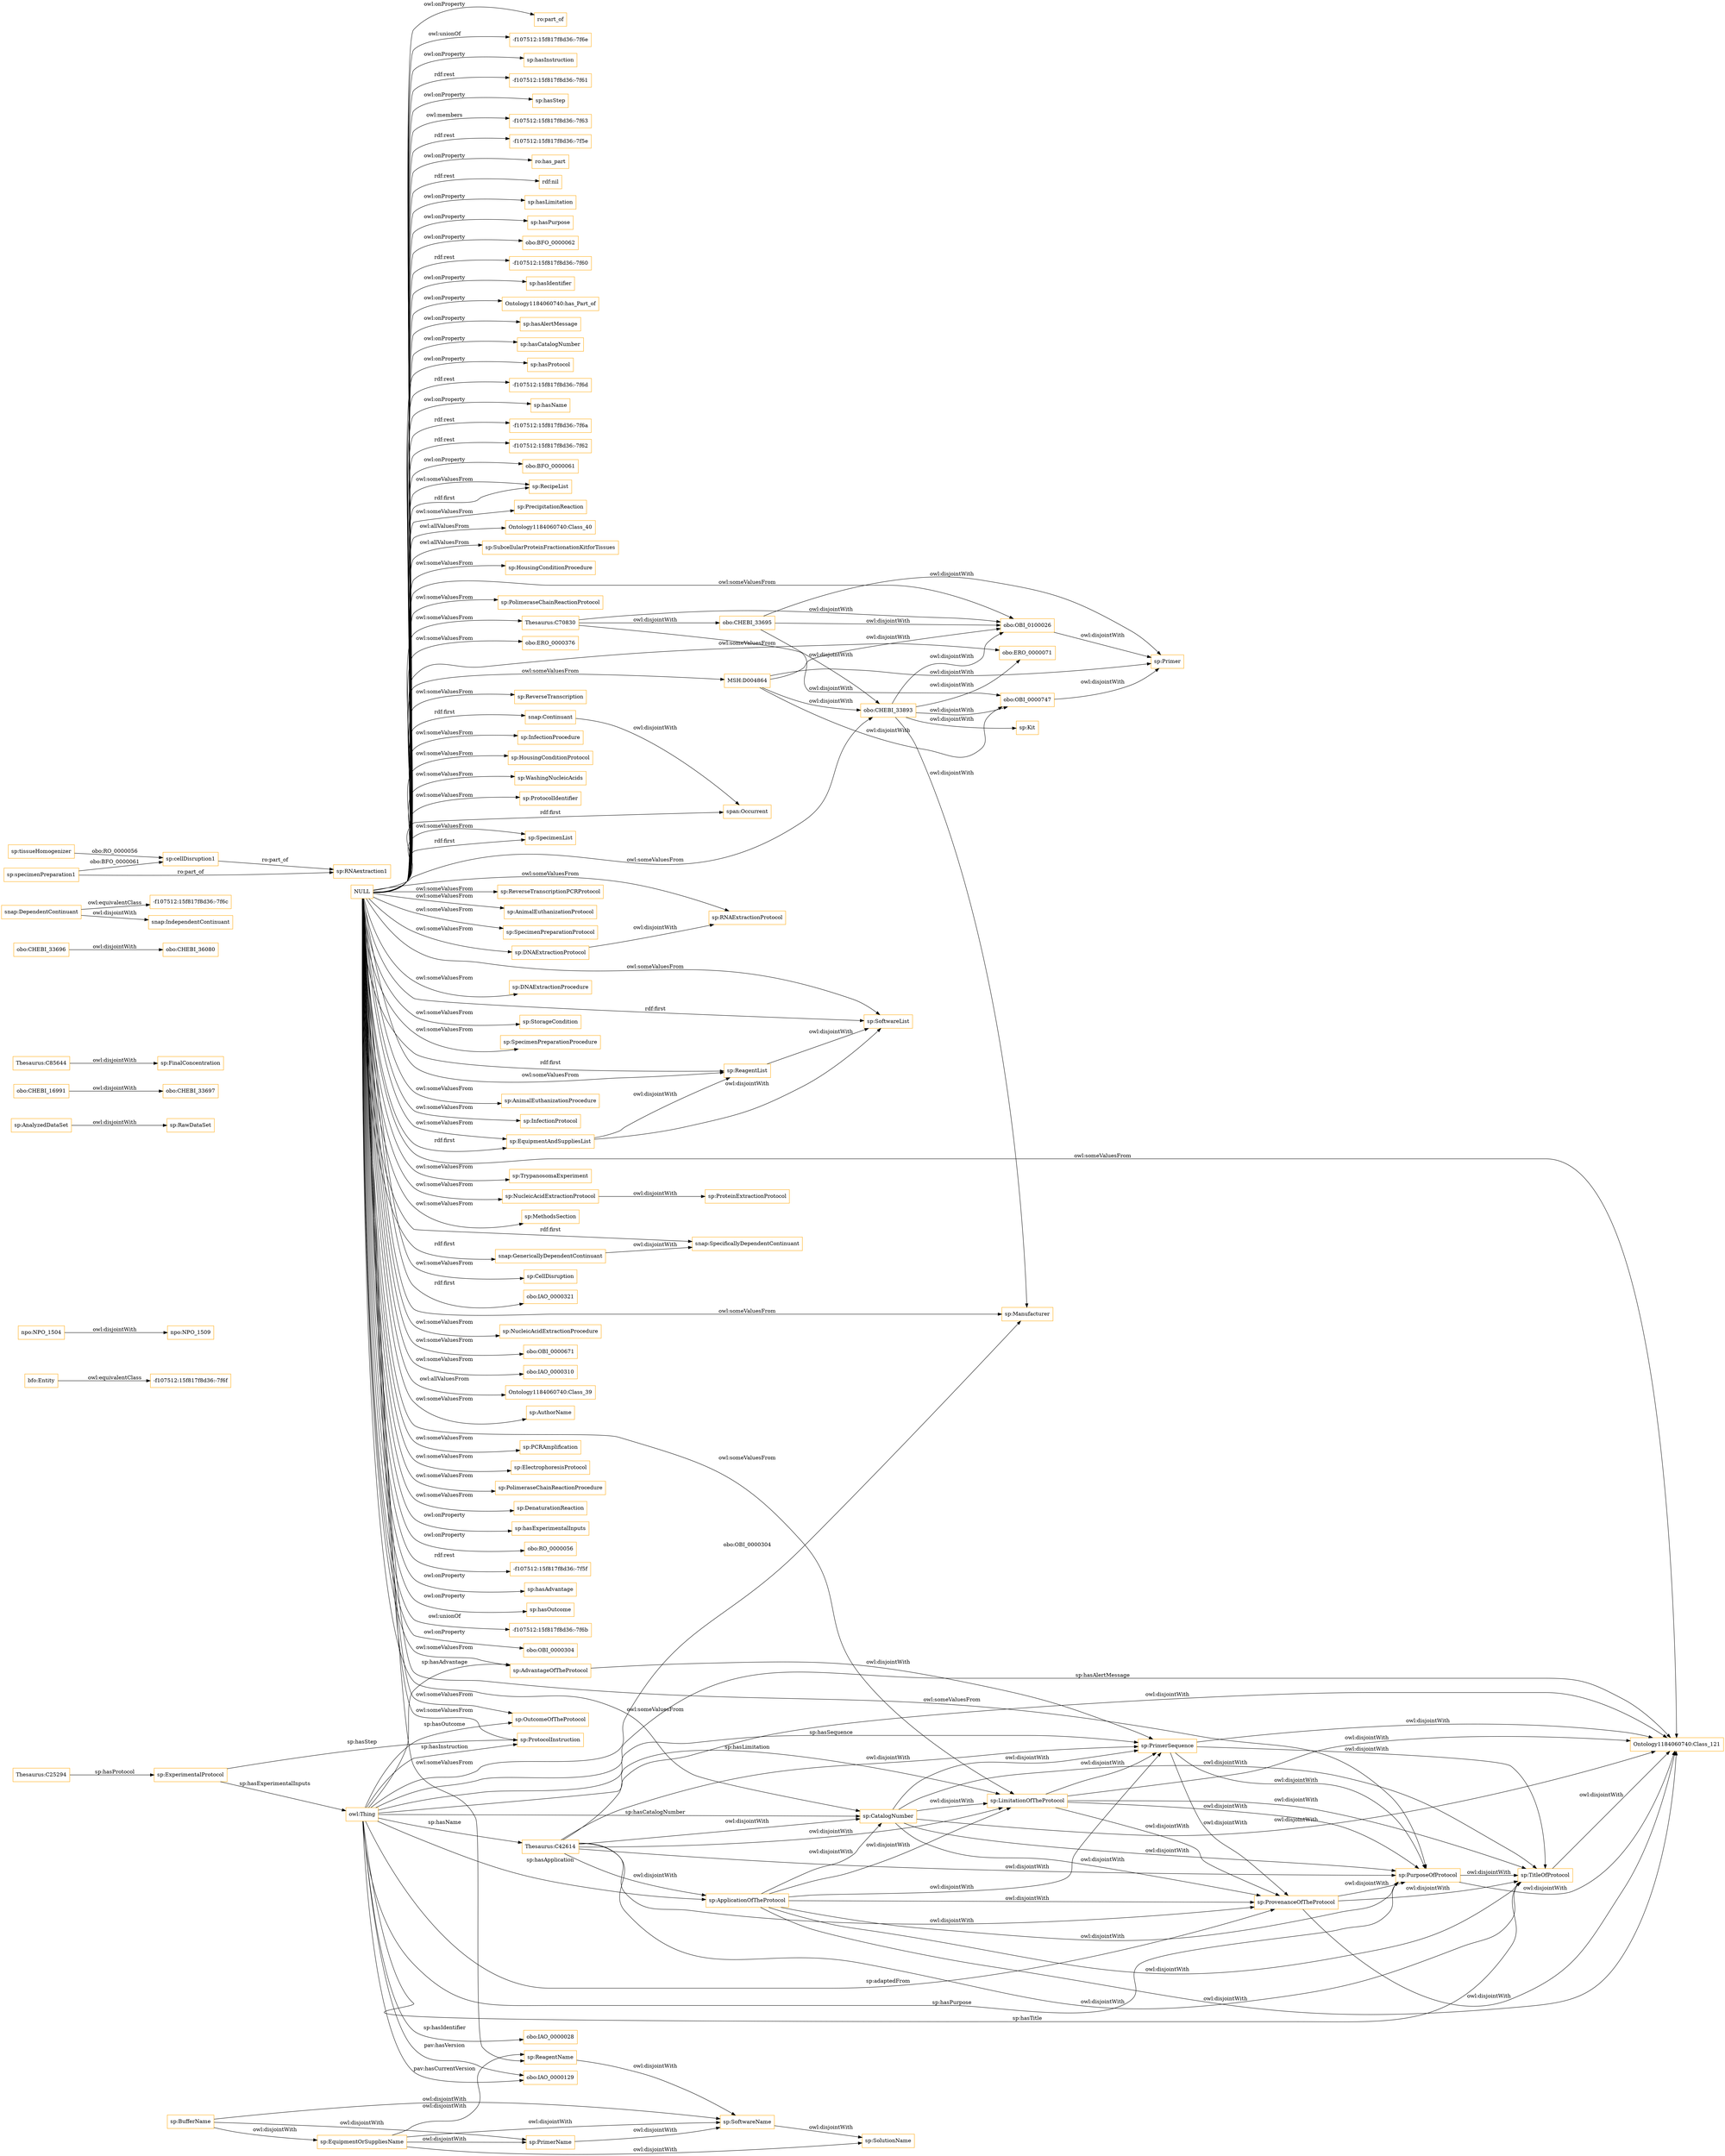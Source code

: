 digraph ar2dtool_diagram { 
rankdir=LR;
size="1501"
node [shape = rectangle, color="orange"]; "sp:RecipeList" "sp:PrecipitationReaction" "Ontology1184060740:Class_40" "bfo:Entity" "npo:NPO_1504" "sp:SubcellularProteinFractionationKitforTissues" "sp:EquipmentOrSuppliesName" "sp:HousingConditionProcedure" "sp:AdvantageOfTheProtocol" "Thesaurus:C70830" "sp:PrimerSequence" "sp:ProvenanceOfTheProtocol" "sp:PolimeraseChainReactionProtocol" "sp:RNAExtractionProtocol" "sp:ProtocolInstruction" "sp:RawDataSet" "obo:OBI_0000747" "obo:ERO_0000376" "obo:CHEBI_16991" "sp:CatalogNumber" "obo:CHEBI_33695" "Thesaurus:C85644" "span:Occurrent" "sp:ReverseTranscription" "Thesaurus:C42614" "sp:AnalyzedDataSet" "sp:EquipmentAndSuppliesList" "sp:Kit" "sp:InfectionProcedure" "sp:HousingConditionProtocol" "sp:WashingNucleicAcids" "obo:CHEBI_33697" "sp:ProtocolIdentifier" "obo:ERO_0000071" "sp:BufferName" "-f107512:15f817f8d36:-7f6f" "sp:SpecimenList" "snap:Continuant" "MSH:D004864" "npo:NPO_1509" "sp:ReagentName" "sp:ApplicationOfTheProtocol" "sp:ReverseTranscriptionPCRProtocol" "sp:AnimalEuthanizationProtocol" "sp:SpecimenPreparationProtocol" "sp:ReagentList" "obo:IAO_0000028" "sp:DNAExtractionProcedure" "obo:IAO_0000129" "sp:PurposeOfProtocol" "sp:StorageCondition" "sp:SpecimenPreparationProcedure" "sp:SoftwareList" "obo:CHEBI_36080" "sp:ExperimentalProtocol" "sp:AnimalEuthanizationProcedure" "sp:InfectionProtocol" "sp:NucleicAcidExtractionProtocol" "sp:TrypanosomaExperiment" "sp:SolutionName" "obo:CHEBI_33696" "obo:CHEBI_33893" "sp:MethodsSection" "sp:DNAExtractionProtocol" "sp:TitleOfProtocol" "snap:SpecificallyDependentContinuant" "Ontology1184060740:Class_121" "sp:CellDisruption" "obo:IAO_0000321" "snap:GenericallyDependentContinuant" "-f107512:15f817f8d36:-7f6c" "sp:Manufacturer" "Thesaurus:C25294" "sp:FinalConcentration" "sp:NucleicAcidExtractionProcedure" "obo:OBI_0100026" "obo:OBI_0000671" "sp:LimitationOfTheProtocol" "obo:IAO_0000310" "Ontology1184060740:Class_39" "sp:AuthorName" "sp:OutcomeOfTheProtocol" "sp:ProteinExtractionProtocol" "sp:PrimerName" "sp:PCRAmplification" "sp:SoftwareName" "sp:Primer" "snap:IndependentContinuant" "snap:DependentContinuant" "sp:ElectrophoresisProtocol" "sp:PolimeraseChainReactionProcedure" "sp:DenaturationReaction" ; /*classes style*/
	"obo:CHEBI_33893" -> "sp:Kit" [ label = "owl:disjointWith" ];
	"obo:CHEBI_33893" -> "obo:OBI_0000747" [ label = "owl:disjointWith" ];
	"obo:CHEBI_33893" -> "obo:OBI_0100026" [ label = "owl:disjointWith" ];
	"obo:CHEBI_33893" -> "obo:ERO_0000071" [ label = "owl:disjointWith" ];
	"obo:CHEBI_33893" -> "sp:Manufacturer" [ label = "owl:disjointWith" ];
	"sp:CatalogNumber" -> "sp:LimitationOfTheProtocol" [ label = "owl:disjointWith" ];
	"sp:CatalogNumber" -> "sp:PrimerSequence" [ label = "owl:disjointWith" ];
	"sp:CatalogNumber" -> "sp:ProvenanceOfTheProtocol" [ label = "owl:disjointWith" ];
	"sp:CatalogNumber" -> "Ontology1184060740:Class_121" [ label = "owl:disjointWith" ];
	"sp:CatalogNumber" -> "sp:TitleOfProtocol" [ label = "owl:disjointWith" ];
	"sp:CatalogNumber" -> "sp:PurposeOfProtocol" [ label = "owl:disjointWith" ];
	"sp:AnalyzedDataSet" -> "sp:RawDataSet" [ label = "owl:disjointWith" ];
	"sp:EquipmentAndSuppliesList" -> "sp:SoftwareList" [ label = "owl:disjointWith" ];
	"sp:EquipmentAndSuppliesList" -> "sp:ReagentList" [ label = "owl:disjointWith" ];
	"sp:EquipmentOrSuppliesName" -> "sp:SolutionName" [ label = "owl:disjointWith" ];
	"sp:EquipmentOrSuppliesName" -> "sp:SoftwareName" [ label = "owl:disjointWith" ];
	"sp:EquipmentOrSuppliesName" -> "sp:ReagentName" [ label = "owl:disjointWith" ];
	"sp:EquipmentOrSuppliesName" -> "sp:PrimerName" [ label = "owl:disjointWith" ];
	"sp:ReagentList" -> "sp:SoftwareList" [ label = "owl:disjointWith" ];
	"sp:tissueHomogenizer" -> "sp:cellDisruption1" [ label = "obo:RO_0000056" ];
	"sp:LimitationOfTheProtocol" -> "sp:PurposeOfProtocol" [ label = "owl:disjointWith" ];
	"sp:LimitationOfTheProtocol" -> "sp:PrimerSequence" [ label = "owl:disjointWith" ];
	"sp:LimitationOfTheProtocol" -> "Ontology1184060740:Class_121" [ label = "owl:disjointWith" ];
	"sp:LimitationOfTheProtocol" -> "sp:ProvenanceOfTheProtocol" [ label = "owl:disjointWith" ];
	"sp:LimitationOfTheProtocol" -> "sp:TitleOfProtocol" [ label = "owl:disjointWith" ];
	"obo:CHEBI_16991" -> "obo:CHEBI_33697" [ label = "owl:disjointWith" ];
	"Thesaurus:C70830" -> "obo:OBI_0100026" [ label = "owl:disjointWith" ];
	"Thesaurus:C70830" -> "obo:OBI_0000747" [ label = "owl:disjointWith" ];
	"Thesaurus:C70830" -> "obo:CHEBI_33695" [ label = "owl:disjointWith" ];
	"sp:NucleicAcidExtractionProtocol" -> "sp:ProteinExtractionProtocol" [ label = "owl:disjointWith" ];
	"MSH:D004864" -> "sp:Primer" [ label = "owl:disjointWith" ];
	"MSH:D004864" -> "obo:OBI_0100026" [ label = "owl:disjointWith" ];
	"MSH:D004864" -> "obo:CHEBI_33893" [ label = "owl:disjointWith" ];
	"MSH:D004864" -> "obo:OBI_0000747" [ label = "owl:disjointWith" ];
	"sp:AdvantageOfTheProtocol" -> "sp:PrimerSequence" [ label = "owl:disjointWith" ];
	"Thesaurus:C42614" -> "sp:LimitationOfTheProtocol" [ label = "owl:disjointWith" ];
	"Thesaurus:C42614" -> "sp:ProvenanceOfTheProtocol" [ label = "owl:disjointWith" ];
	"Thesaurus:C42614" -> "sp:CatalogNumber" [ label = "owl:disjointWith" ];
	"Thesaurus:C42614" -> "sp:PrimerSequence" [ label = "owl:disjointWith" ];
	"Thesaurus:C42614" -> "sp:TitleOfProtocol" [ label = "owl:disjointWith" ];
	"Thesaurus:C42614" -> "sp:PurposeOfProtocol" [ label = "owl:disjointWith" ];
	"Thesaurus:C42614" -> "Ontology1184060740:Class_121" [ label = "owl:disjointWith" ];
	"Thesaurus:C42614" -> "sp:ApplicationOfTheProtocol" [ label = "owl:disjointWith" ];
	"obo:OBI_0100026" -> "sp:Primer" [ label = "owl:disjointWith" ];
	"snap:GenericallyDependentContinuant" -> "snap:SpecificallyDependentContinuant" [ label = "owl:disjointWith" ];
	"snap:Continuant" -> "span:Occurrent" [ label = "owl:disjointWith" ];
	"sp:PurposeOfProtocol" -> "Ontology1184060740:Class_121" [ label = "owl:disjointWith" ];
	"sp:PurposeOfProtocol" -> "sp:TitleOfProtocol" [ label = "owl:disjointWith" ];
	"sp:ReagentName" -> "sp:SoftwareName" [ label = "owl:disjointWith" ];
	"sp:PrimerName" -> "sp:SoftwareName" [ label = "owl:disjointWith" ];
	"sp:ProvenanceOfTheProtocol" -> "Ontology1184060740:Class_121" [ label = "owl:disjointWith" ];
	"sp:ProvenanceOfTheProtocol" -> "sp:TitleOfProtocol" [ label = "owl:disjointWith" ];
	"sp:ProvenanceOfTheProtocol" -> "sp:PurposeOfProtocol" [ label = "owl:disjointWith" ];
	"obo:CHEBI_33696" -> "obo:CHEBI_36080" [ label = "owl:disjointWith" ];
	"NULL" -> "obo:OBI_0000671" [ label = "owl:someValuesFrom" ];
	"NULL" -> "sp:hasExperimentalInputs" [ label = "owl:onProperty" ];
	"NULL" -> "sp:EquipmentAndSuppliesList" [ label = "owl:someValuesFrom" ];
	"NULL" -> "obo:RO_0000056" [ label = "owl:onProperty" ];
	"NULL" -> "sp:ReagentName" [ label = "owl:someValuesFrom" ];
	"NULL" -> "-f107512:15f817f8d36:-7f5f" [ label = "rdf:rest" ];
	"NULL" -> "obo:ERO_0000071" [ label = "owl:someValuesFrom" ];
	"NULL" -> "sp:StorageCondition" [ label = "owl:someValuesFrom" ];
	"NULL" -> "sp:hasAdvantage" [ label = "owl:onProperty" ];
	"NULL" -> "sp:CellDisruption" [ label = "owl:someValuesFrom" ];
	"NULL" -> "sp:ProtocolInstruction" [ label = "owl:someValuesFrom" ];
	"NULL" -> "sp:ProtocolIdentifier" [ label = "owl:someValuesFrom" ];
	"NULL" -> "sp:Manufacturer" [ label = "owl:someValuesFrom" ];
	"NULL" -> "sp:hasOutcome" [ label = "owl:onProperty" ];
	"NULL" -> "-f107512:15f817f8d36:-7f6b" [ label = "owl:unionOf" ];
	"NULL" -> "obo:OBI_0000304" [ label = "owl:onProperty" ];
	"NULL" -> "sp:LimitationOfTheProtocol" [ label = "owl:someValuesFrom" ];
	"NULL" -> "ro:part_of" [ label = "owl:onProperty" ];
	"NULL" -> "sp:DNAExtractionProcedure" [ label = "owl:someValuesFrom" ];
	"NULL" -> "sp:PCRAmplification" [ label = "owl:someValuesFrom" ];
	"NULL" -> "-f107512:15f817f8d36:-7f6e" [ label = "owl:unionOf" ];
	"NULL" -> "sp:hasInstruction" [ label = "owl:onProperty" ];
	"NULL" -> "-f107512:15f817f8d36:-7f61" [ label = "rdf:rest" ];
	"NULL" -> "span:Occurrent" [ label = "rdf:first" ];
	"NULL" -> "sp:hasStep" [ label = "owl:onProperty" ];
	"NULL" -> "sp:InfectionProcedure" [ label = "owl:someValuesFrom" ];
	"NULL" -> "Ontology1184060740:Class_39" [ label = "owl:allValuesFrom" ];
	"NULL" -> "sp:ElectrophoresisProtocol" [ label = "owl:someValuesFrom" ];
	"NULL" -> "sp:AnimalEuthanizationProtocol" [ label = "owl:someValuesFrom" ];
	"NULL" -> "-f107512:15f817f8d36:-7f63" [ label = "owl:members" ];
	"NULL" -> "sp:NucleicAcidExtractionProcedure" [ label = "owl:someValuesFrom" ];
	"NULL" -> "sp:ReagentList" [ label = "rdf:first" ];
	"NULL" -> "sp:SoftwareList" [ label = "owl:someValuesFrom" ];
	"NULL" -> "sp:PrecipitationReaction" [ label = "owl:someValuesFrom" ];
	"NULL" -> "-f107512:15f817f8d36:-7f5e" [ label = "rdf:rest" ];
	"NULL" -> "sp:SubcellularProteinFractionationKitforTissues" [ label = "owl:allValuesFrom" ];
	"NULL" -> "sp:AnimalEuthanizationProcedure" [ label = "owl:someValuesFrom" ];
	"NULL" -> "sp:PurposeOfProtocol" [ label = "owl:someValuesFrom" ];
	"NULL" -> "ro:has_part" [ label = "owl:onProperty" ];
	"NULL" -> "snap:SpecificallyDependentContinuant" [ label = "rdf:first" ];
	"NULL" -> "sp:RNAExtractionProtocol" [ label = "owl:someValuesFrom" ];
	"NULL" -> "sp:ReagentList" [ label = "owl:someValuesFrom" ];
	"NULL" -> "sp:NucleicAcidExtractionProtocol" [ label = "owl:someValuesFrom" ];
	"NULL" -> "snap:GenericallyDependentContinuant" [ label = "rdf:first" ];
	"NULL" -> "sp:HousingConditionProcedure" [ label = "owl:someValuesFrom" ];
	"NULL" -> "rdf:nil" [ label = "rdf:rest" ];
	"NULL" -> "sp:hasLimitation" [ label = "owl:onProperty" ];
	"NULL" -> "sp:OutcomeOfTheProtocol" [ label = "owl:someValuesFrom" ];
	"NULL" -> "sp:hasPurpose" [ label = "owl:onProperty" ];
	"NULL" -> "sp:SpecimenList" [ label = "rdf:first" ];
	"NULL" -> "sp:AdvantageOfTheProtocol" [ label = "owl:someValuesFrom" ];
	"NULL" -> "obo:ERO_0000376" [ label = "owl:someValuesFrom" ];
	"NULL" -> "sp:AuthorName" [ label = "owl:someValuesFrom" ];
	"NULL" -> "obo:BFO_0000062" [ label = "owl:onProperty" ];
	"NULL" -> "sp:DNAExtractionProtocol" [ label = "owl:someValuesFrom" ];
	"NULL" -> "sp:SoftwareList" [ label = "rdf:first" ];
	"NULL" -> "-f107512:15f817f8d36:-7f60" [ label = "rdf:rest" ];
	"NULL" -> "sp:HousingConditionProtocol" [ label = "owl:someValuesFrom" ];
	"NULL" -> "sp:ReverseTranscriptionPCRProtocol" [ label = "owl:someValuesFrom" ];
	"NULL" -> "sp:RecipeList" [ label = "owl:someValuesFrom" ];
	"NULL" -> "sp:InfectionProtocol" [ label = "owl:someValuesFrom" ];
	"NULL" -> "sp:hasIdentifier" [ label = "owl:onProperty" ];
	"NULL" -> "Ontology1184060740:Class_40" [ label = "owl:allValuesFrom" ];
	"NULL" -> "obo:IAO_0000321" [ label = "rdf:first" ];
	"NULL" -> "sp:WashingNucleicAcids" [ label = "owl:someValuesFrom" ];
	"NULL" -> "sp:CatalogNumber" [ label = "owl:someValuesFrom" ];
	"NULL" -> "Ontology1184060740:has_Part_of" [ label = "owl:onProperty" ];
	"NULL" -> "sp:MethodsSection" [ label = "owl:someValuesFrom" ];
	"NULL" -> "sp:TrypanosomaExperiment" [ label = "owl:someValuesFrom" ];
	"NULL" -> "sp:hasAlertMessage" [ label = "owl:onProperty" ];
	"NULL" -> "sp:hasCatalogNumber" [ label = "owl:onProperty" ];
	"NULL" -> "obo:OBI_0100026" [ label = "owl:someValuesFrom" ];
	"NULL" -> "MSH:D004864" [ label = "owl:someValuesFrom" ];
	"NULL" -> "sp:SpecimenPreparationProtocol" [ label = "owl:someValuesFrom" ];
	"NULL" -> "sp:SpecimenList" [ label = "owl:someValuesFrom" ];
	"NULL" -> "sp:DenaturationReaction" [ label = "owl:someValuesFrom" ];
	"NULL" -> "Thesaurus:C70830" [ label = "owl:someValuesFrom" ];
	"NULL" -> "sp:EquipmentAndSuppliesList" [ label = "rdf:first" ];
	"NULL" -> "obo:IAO_0000310" [ label = "owl:someValuesFrom" ];
	"NULL" -> "sp:hasProtocol" [ label = "owl:onProperty" ];
	"NULL" -> "-f107512:15f817f8d36:-7f6d" [ label = "rdf:rest" ];
	"NULL" -> "Ontology1184060740:Class_121" [ label = "owl:someValuesFrom" ];
	"NULL" -> "sp:hasName" [ label = "owl:onProperty" ];
	"NULL" -> "-f107512:15f817f8d36:-7f6a" [ label = "rdf:rest" ];
	"NULL" -> "-f107512:15f817f8d36:-7f62" [ label = "rdf:rest" ];
	"NULL" -> "obo:BFO_0000061" [ label = "owl:onProperty" ];
	"NULL" -> "sp:ReverseTranscription" [ label = "owl:someValuesFrom" ];
	"NULL" -> "snap:Continuant" [ label = "rdf:first" ];
	"NULL" -> "obo:CHEBI_33893" [ label = "owl:someValuesFrom" ];
	"NULL" -> "sp:RecipeList" [ label = "rdf:first" ];
	"NULL" -> "sp:SpecimenPreparationProcedure" [ label = "owl:someValuesFrom" ];
	"NULL" -> "sp:PolimeraseChainReactionProtocol" [ label = "owl:someValuesFrom" ];
	"NULL" -> "sp:PolimeraseChainReactionProcedure" [ label = "owl:someValuesFrom" ];
	"sp:SoftwareName" -> "sp:SolutionName" [ label = "owl:disjointWith" ];
	"Thesaurus:C85644" -> "sp:FinalConcentration" [ label = "owl:disjointWith" ];
	"sp:BufferName" -> "sp:SoftwareName" [ label = "owl:disjointWith" ];
	"sp:BufferName" -> "sp:PrimerName" [ label = "owl:disjointWith" ];
	"sp:BufferName" -> "sp:EquipmentOrSuppliesName" [ label = "owl:disjointWith" ];
	"npo:NPO_1504" -> "npo:NPO_1509" [ label = "owl:disjointWith" ];
	"bfo:Entity" -> "-f107512:15f817f8d36:-7f6f" [ label = "owl:equivalentClass" ];
	"sp:cellDisruption1" -> "sp:RNAextraction1" [ label = "ro:part_of" ];
	"snap:DependentContinuant" -> "snap:IndependentContinuant" [ label = "owl:disjointWith" ];
	"snap:DependentContinuant" -> "-f107512:15f817f8d36:-7f6c" [ label = "owl:equivalentClass" ];
	"obo:CHEBI_33695" -> "sp:Primer" [ label = "owl:disjointWith" ];
	"obo:CHEBI_33695" -> "obo:OBI_0100026" [ label = "owl:disjointWith" ];
	"obo:CHEBI_33695" -> "obo:CHEBI_33893" [ label = "owl:disjointWith" ];
	"sp:DNAExtractionProtocol" -> "sp:RNAExtractionProtocol" [ label = "owl:disjointWith" ];
	"sp:ApplicationOfTheProtocol" -> "sp:CatalogNumber" [ label = "owl:disjointWith" ];
	"sp:ApplicationOfTheProtocol" -> "sp:PrimerSequence" [ label = "owl:disjointWith" ];
	"sp:ApplicationOfTheProtocol" -> "sp:ProvenanceOfTheProtocol" [ label = "owl:disjointWith" ];
	"sp:ApplicationOfTheProtocol" -> "sp:LimitationOfTheProtocol" [ label = "owl:disjointWith" ];
	"sp:ApplicationOfTheProtocol" -> "sp:TitleOfProtocol" [ label = "owl:disjointWith" ];
	"sp:ApplicationOfTheProtocol" -> "Ontology1184060740:Class_121" [ label = "owl:disjointWith" ];
	"sp:ApplicationOfTheProtocol" -> "sp:PurposeOfProtocol" [ label = "owl:disjointWith" ];
	"sp:specimenPreparation1" -> "sp:cellDisruption1" [ label = "obo:BFO_0000061" ];
	"sp:specimenPreparation1" -> "sp:RNAextraction1" [ label = "ro:part_of" ];
	"sp:PrimerSequence" -> "Ontology1184060740:Class_121" [ label = "owl:disjointWith" ];
	"sp:PrimerSequence" -> "sp:TitleOfProtocol" [ label = "owl:disjointWith" ];
	"sp:PrimerSequence" -> "sp:PurposeOfProtocol" [ label = "owl:disjointWith" ];
	"sp:PrimerSequence" -> "sp:ProvenanceOfTheProtocol" [ label = "owl:disjointWith" ];
	"obo:OBI_0000747" -> "sp:Primer" [ label = "owl:disjointWith" ];
	"sp:TitleOfProtocol" -> "Ontology1184060740:Class_121" [ label = "owl:disjointWith" ];
	"owl:Thing" -> "sp:LimitationOfTheProtocol" [ label = "sp:hasLimitation" ];
	"owl:Thing" -> "obo:IAO_0000028" [ label = "sp:hasIdentifier" ];
	"owl:Thing" -> "Thesaurus:C42614" [ label = "sp:hasName" ];
	"owl:Thing" -> "sp:CatalogNumber" [ label = "sp:hasCatalogNumber" ];
	"sp:ExperimentalProtocol" -> "sp:ProtocolInstruction" [ label = "sp:hasStep" ];
	"owl:Thing" -> "sp:ProtocolInstruction" [ label = "sp:hasInstruction" ];
	"owl:Thing" -> "sp:PurposeOfProtocol" [ label = "sp:hasPurpose" ];
	"owl:Thing" -> "sp:OutcomeOfTheProtocol" [ label = "sp:hasOutcome" ];
	"owl:Thing" -> "sp:Manufacturer" [ label = "obo:OBI_0000304" ];
	"owl:Thing" -> "sp:ApplicationOfTheProtocol" [ label = "sp:hasApplication" ];
	"owl:Thing" -> "obo:IAO_0000129" [ label = "pav:hasVersion" ];
	"Thesaurus:C25294" -> "sp:ExperimentalProtocol" [ label = "sp:hasProtocol" ];
	"owl:Thing" -> "sp:ProvenanceOfTheProtocol" [ label = "sp:adaptedFrom" ];
	"owl:Thing" -> "sp:TitleOfProtocol" [ label = "sp:hasTitle" ];
	"owl:Thing" -> "obo:IAO_0000129" [ label = "pav:hasCurrentVersion" ];
	"owl:Thing" -> "sp:PrimerSequence" [ label = "sp:hasSequence" ];
	"owl:Thing" -> "Ontology1184060740:Class_121" [ label = "sp:hasAlertMessage" ];
	"sp:ExperimentalProtocol" -> "owl:Thing" [ label = "sp:hasExperimentalInputs" ];
	"owl:Thing" -> "sp:AdvantageOfTheProtocol" [ label = "sp:hasAdvantage" ];

}
